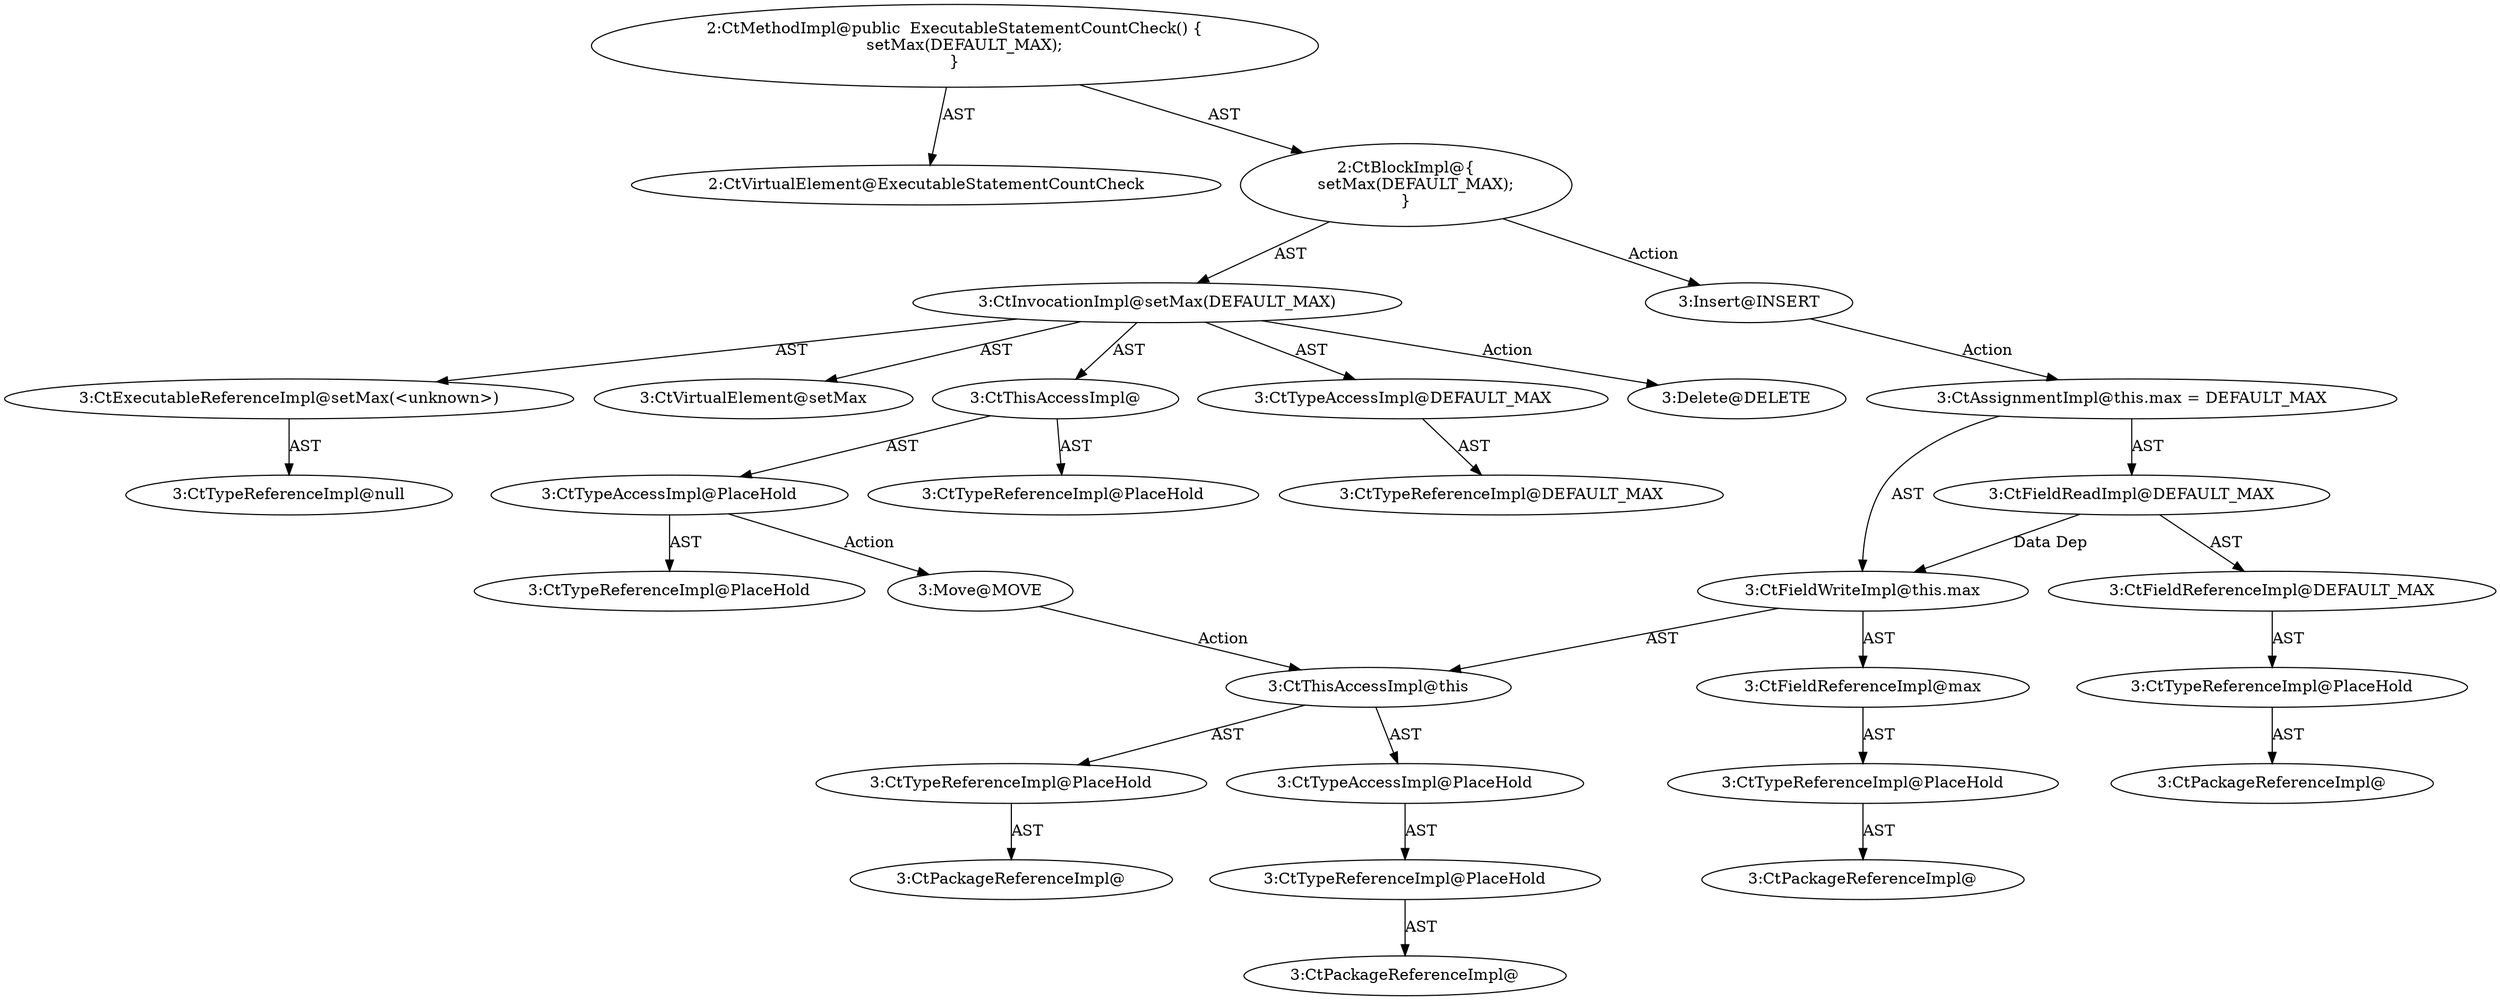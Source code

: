 digraph "ExecutableStatementCountCheck#?" {
0 [label="2:CtVirtualElement@ExecutableStatementCountCheck" shape=ellipse]
1 [label="3:CtExecutableReferenceImpl@setMax(<unknown>)" shape=ellipse]
2 [label="3:CtTypeReferenceImpl@null" shape=ellipse]
3 [label="3:CtVirtualElement@setMax" shape=ellipse]
4 [label="3:CtTypeAccessImpl@PlaceHold" shape=ellipse]
5 [label="3:CtTypeReferenceImpl@PlaceHold" shape=ellipse]
6 [label="3:CtThisAccessImpl@" shape=ellipse]
7 [label="3:CtTypeReferenceImpl@PlaceHold" shape=ellipse]
8 [label="3:CtTypeAccessImpl@DEFAULT_MAX" shape=ellipse]
9 [label="3:CtTypeReferenceImpl@DEFAULT_MAX" shape=ellipse]
10 [label="3:CtInvocationImpl@setMax(DEFAULT_MAX)" shape=ellipse]
11 [label="2:CtBlockImpl@\{
    setMax(DEFAULT_MAX);
\}" shape=ellipse]
12 [label="2:CtMethodImpl@public  ExecutableStatementCountCheck() \{
    setMax(DEFAULT_MAX);
\}" shape=ellipse]
13 [label="3:Delete@DELETE" shape=ellipse]
14 [label="3:Insert@INSERT" shape=ellipse]
15 [label="3:CtPackageReferenceImpl@" shape=ellipse]
16 [label="3:CtTypeReferenceImpl@PlaceHold" shape=ellipse]
17 [label="3:CtPackageReferenceImpl@" shape=ellipse]
18 [label="3:CtTypeReferenceImpl@PlaceHold" shape=ellipse]
19 [label="3:CtTypeAccessImpl@PlaceHold" shape=ellipse]
20 [label="3:CtThisAccessImpl@this" shape=ellipse]
21 [label="3:CtPackageReferenceImpl@" shape=ellipse]
22 [label="3:CtTypeReferenceImpl@PlaceHold" shape=ellipse]
23 [label="3:CtFieldReferenceImpl@max" shape=ellipse]
24 [label="3:CtFieldWriteImpl@this.max" shape=ellipse]
25 [label="3:CtPackageReferenceImpl@" shape=ellipse]
26 [label="3:CtTypeReferenceImpl@PlaceHold" shape=ellipse]
27 [label="3:CtFieldReferenceImpl@DEFAULT_MAX" shape=ellipse]
28 [label="3:CtFieldReadImpl@DEFAULT_MAX" shape=ellipse]
29 [label="3:CtAssignmentImpl@this.max = DEFAULT_MAX" shape=ellipse]
30 [label="3:Move@MOVE" shape=ellipse]
1 -> 2 [label="AST"];
4 -> 5 [label="AST"];
4 -> 30 [label="Action"];
6 -> 7 [label="AST"];
6 -> 4 [label="AST"];
8 -> 9 [label="AST"];
10 -> 3 [label="AST"];
10 -> 6 [label="AST"];
10 -> 1 [label="AST"];
10 -> 8 [label="AST"];
10 -> 13 [label="Action"];
11 -> 10 [label="AST"];
11 -> 14 [label="Action"];
12 -> 0 [label="AST"];
12 -> 11 [label="AST"];
14 -> 29 [label="Action"];
16 -> 15 [label="AST"];
18 -> 17 [label="AST"];
19 -> 18 [label="AST"];
20 -> 16 [label="AST"];
20 -> 19 [label="AST"];
22 -> 21 [label="AST"];
23 -> 22 [label="AST"];
24 -> 20 [label="AST"];
24 -> 23 [label="AST"];
26 -> 25 [label="AST"];
27 -> 26 [label="AST"];
28 -> 27 [label="AST"];
28 -> 24 [label="Data Dep"];
29 -> 24 [label="AST"];
29 -> 28 [label="AST"];
30 -> 20 [label="Action"];
}